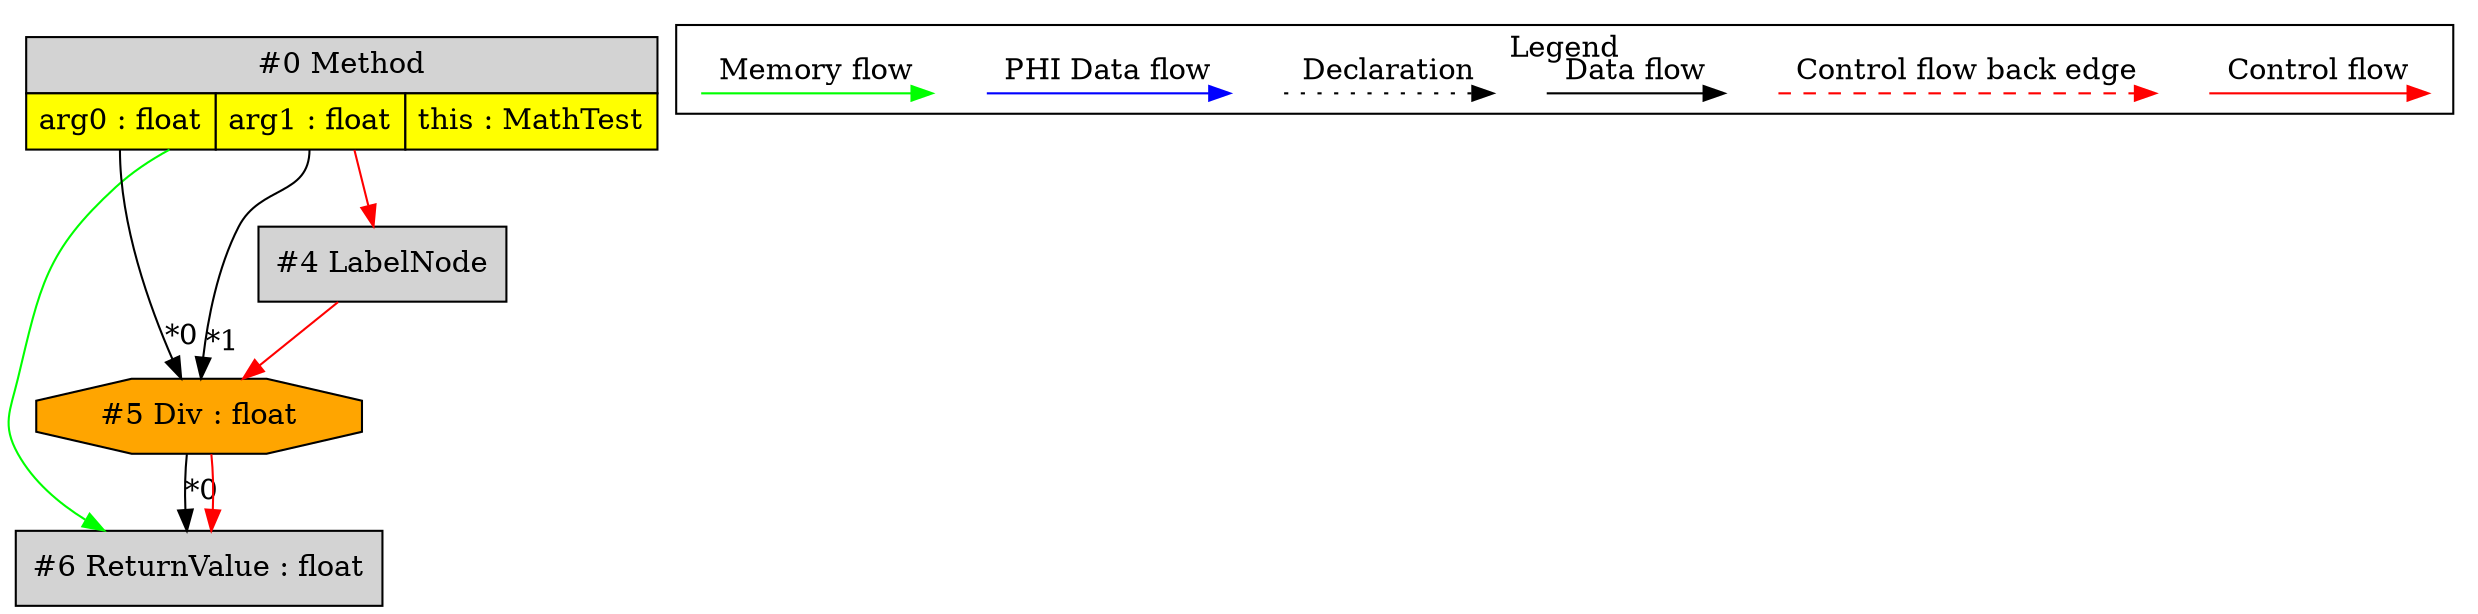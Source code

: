digraph {
 node0[margin="0", label=<<table border="0" cellborder="1" cellspacing="0" cellpadding="5"><tr><td colspan="3">#0 Method</td></tr><tr><td port="prj1" bgcolor="yellow">arg0 : float</td><td port="prj2" bgcolor="yellow">arg1 : float</td><td port="prj3" bgcolor="yellow">this : MathTest</td></tr></table>>,shape=none, fillcolor=lightgrey, style=filled];
 node6[label="#6 ReturnValue : float",shape=box, fillcolor=lightgrey, style=filled];
 node5 -> node6[headlabel="*0", labeldistance=2];
 node5 -> node6[labeldistance=2, color=red, fontcolor=red];
 node0 -> node6[labeldistance=2, color=green, constraint=false];
 node5[label="#5 Div : float",shape=octagon, fillcolor=orange, style=filled];
 node0:prj1 -> node5[headlabel="*0", labeldistance=2];
 node0:prj2 -> node5[headlabel="*1", labeldistance=2];
 node4 -> node5[labeldistance=2, color=red, fontcolor=red];
 node4[label="#4 LabelNode",shape=box, fillcolor=lightgrey, style=filled];
 node0 -> node4[labeldistance=2, color=red, fontcolor=red];
 subgraph cluster_000 {
  label = "Legend";
  node [shape=point]
  {
   rank=same;
   c0 [style = invis];
   c1 [style = invis];
   c2 [style = invis];
   c3 [style = invis];
   d0 [style = invis];
   d1 [style = invis];
   d2 [style = invis];
   d3 [style = invis];
   d4 [style = invis];
   d5 [style = invis];
   d6 [style = invis];
   d7 [style = invis];
  }
  c0 -> c1 [label="Control flow", style=solid, color=red]
  c2 -> c3 [label="Control flow back edge", style=dashed, color=red]
  d0 -> d1 [label="Data flow"]
  d2 -> d3 [label="Declaration", style=dotted]
  d4 -> d5 [label="PHI Data flow", color=blue]
  d6 -> d7 [label="Memory flow", color=green]
 }

}
